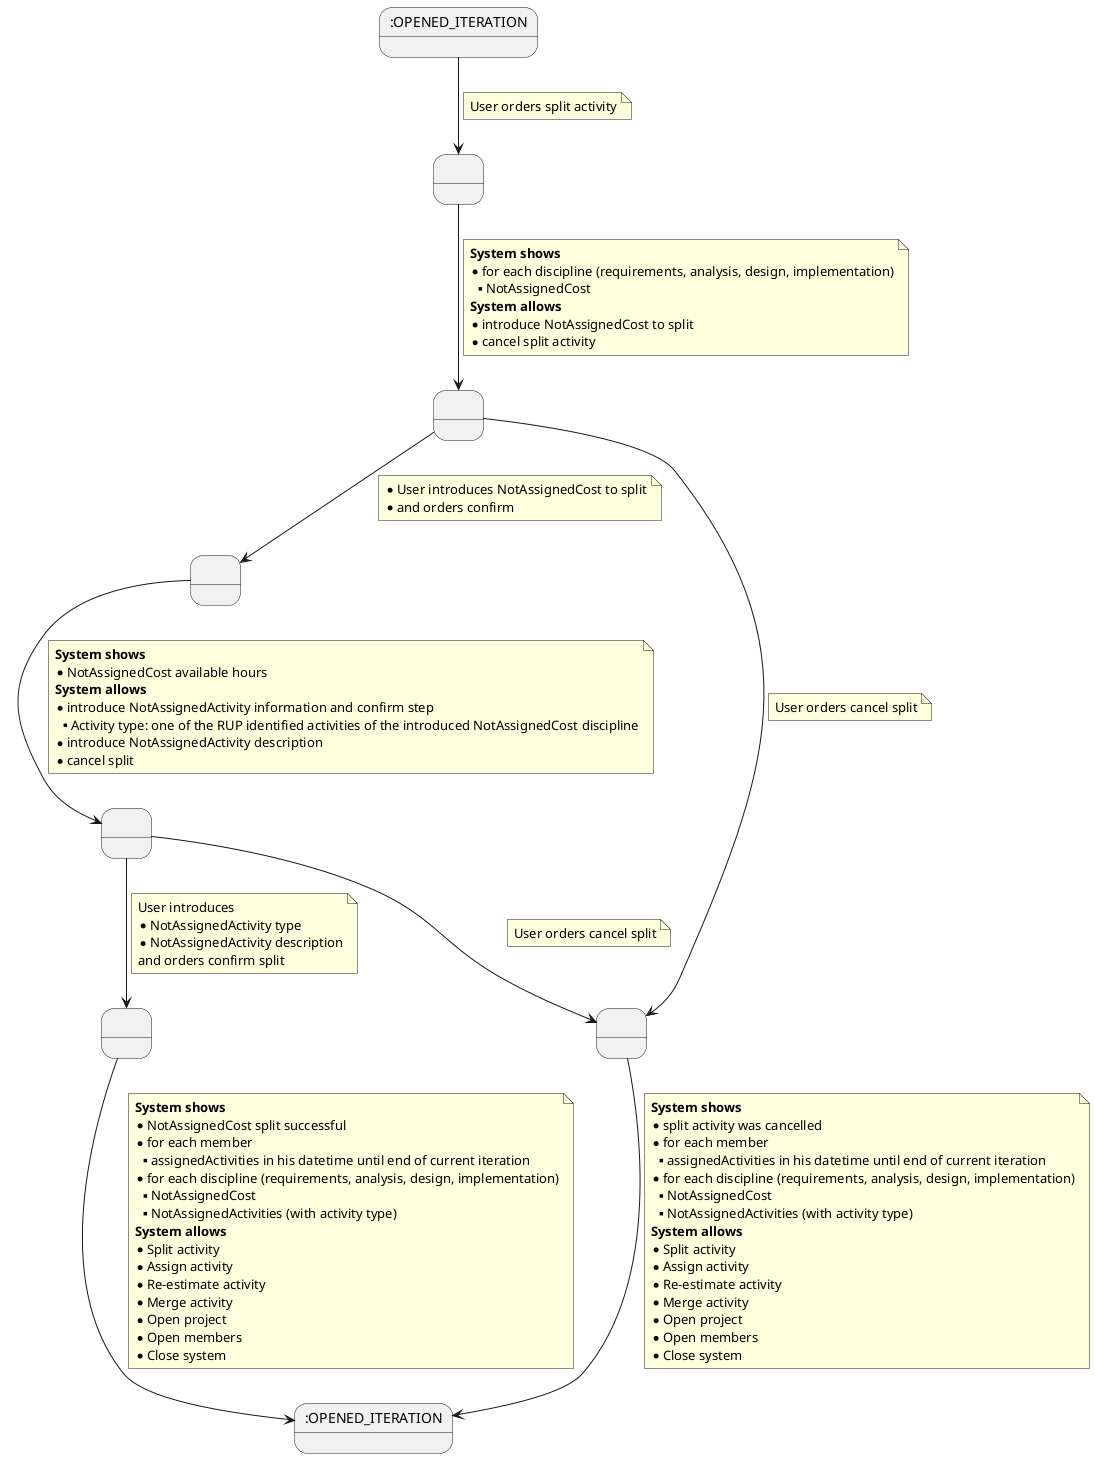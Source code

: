 @startuml
    state 2 as " "
    state 0 as " "
    state 4 as " "
    state 6 as " "
    state 8 as " "
    state 10 as " "
    state 5 as ":OPENED_ITERATION"
    state 13 as ":OPENED_ITERATION"

    5 --> 6
    note on link
        User orders split activity
    end note

    6 --> 2
    note on link
    <b>System shows</b>
    * for each discipline (requirements, analysis, design, implementation)
    ** NotAssignedCost
    <b>System allows</b>
    * introduce NotAssignedCost to split
    * cancel split activity
    end note

    2 --> 10
    note on link
        User orders cancel split
    end note

    10 --> 13
    note on link
         <b>System shows</b>
         * split activity was cancelled
         * for each member
         **assignedActivities in his datetime until end of current iteration
         * for each discipline (requirements, analysis, design, implementation)
         ** NotAssignedCost
         ** NotAssignedActivities (with activity type)
         <b>System allows</b>
         * Split activity
         * Assign activity
         * Re-estimate activity
         * Merge activity
         * Open project
         * Open members
         * Close system
    end note

    2 --> 4
    note on link
        * User introduces NotAssignedCost to split
        * and orders confirm
    end note

    4 --> 0
    note on link
        <b>System shows</b>
        * NotAssignedCost available hours
        <b>System allows</b>
        * introduce NotAssignedActivity information and confirm step
        ** Activity type: one of the RUP identified activities of the introduced NotAssignedCost discipline
        * introduce NotAssignedActivity description
        * cancel split
    end note

        0 --> 10
        note on link
            User orders cancel split
        end note

    0 --> 8
    note on link
        User introduces
        * NotAssignedActivity type
        * NotAssignedActivity description
        and orders confirm split
    end note

    8 --> 13
    note on link
        <b>System shows</b>
        * NotAssignedCost split successful
        * for each member
        **assignedActivities in his datetime until end of current iteration
        * for each discipline (requirements, analysis, design, implementation)
        ** NotAssignedCost
        ** NotAssignedActivities (with activity type)
        <b>System allows</b>
        * Split activity
        * Assign activity
        * Re-estimate activity
        * Merge activity
        * Open project
        * Open members
        * Close system
    end note

@enduml
